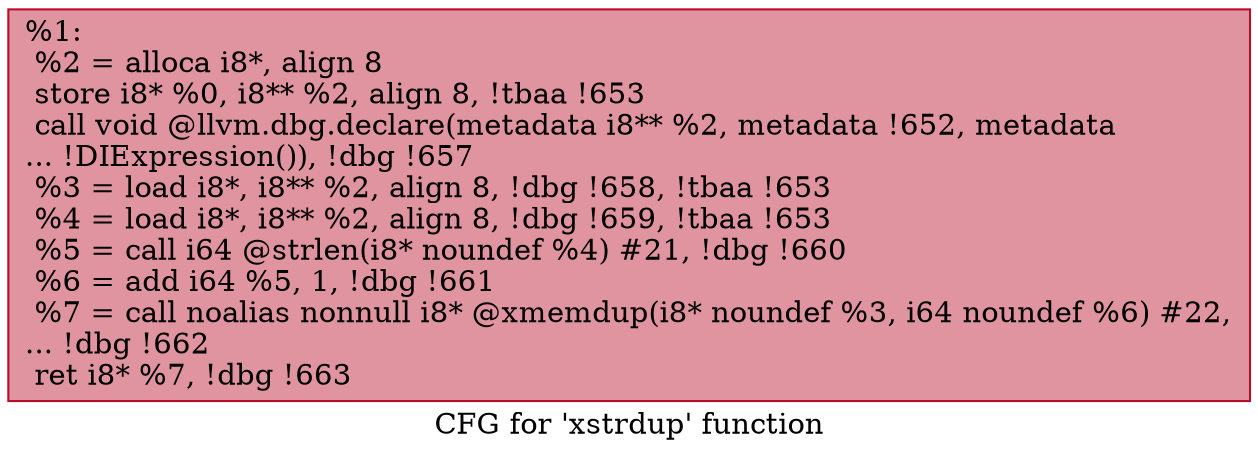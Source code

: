 digraph "CFG for 'xstrdup' function" {
	label="CFG for 'xstrdup' function";

	Node0x26ab640 [shape=record,color="#b70d28ff", style=filled, fillcolor="#b70d2870",label="{%1:\l  %2 = alloca i8*, align 8\l  store i8* %0, i8** %2, align 8, !tbaa !653\l  call void @llvm.dbg.declare(metadata i8** %2, metadata !652, metadata\l... !DIExpression()), !dbg !657\l  %3 = load i8*, i8** %2, align 8, !dbg !658, !tbaa !653\l  %4 = load i8*, i8** %2, align 8, !dbg !659, !tbaa !653\l  %5 = call i64 @strlen(i8* noundef %4) #21, !dbg !660\l  %6 = add i64 %5, 1, !dbg !661\l  %7 = call noalias nonnull i8* @xmemdup(i8* noundef %3, i64 noundef %6) #22,\l... !dbg !662\l  ret i8* %7, !dbg !663\l}"];
}
